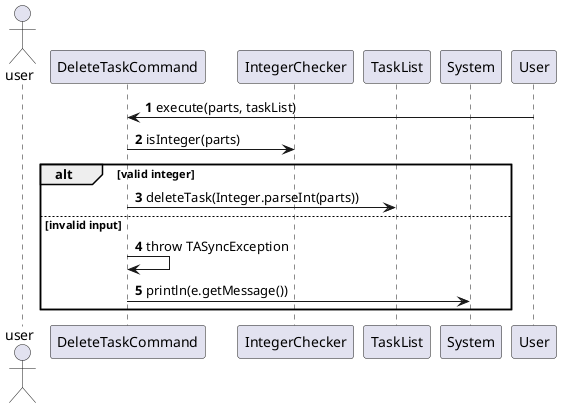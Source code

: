 @startuml
'https://plantuml.com/sequence-diagram

actor user
autonumber

participant "DeleteTaskCommand" as DeleteCmd
participant "IntegerChecker" as Checker
participant "TaskList" as TaskList
participant "System" as Console

User -> DeleteCmd : execute(parts, taskList)

DeleteCmd -> Checker : isInteger(parts)
alt valid integer
    DeleteCmd -> TaskList : deleteTask(Integer.parseInt(parts))
else invalid input
    DeleteCmd -> DeleteCmd : throw TASyncException
    DeleteCmd -> Console : println(e.getMessage())
end

@enduml